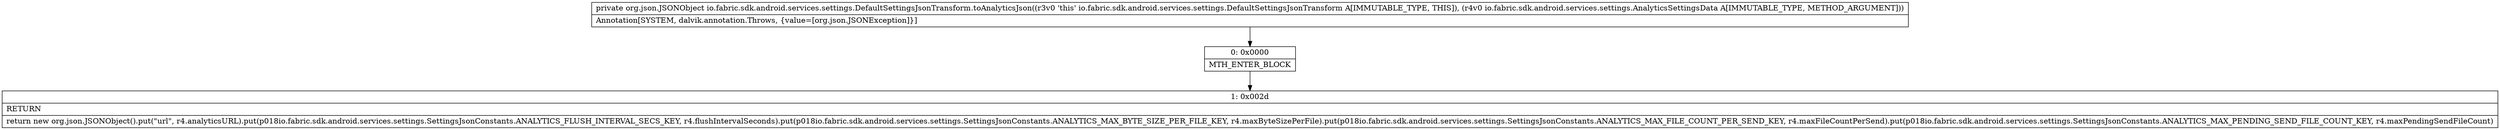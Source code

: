 digraph "CFG forio.fabric.sdk.android.services.settings.DefaultSettingsJsonTransform.toAnalyticsJson(Lio\/fabric\/sdk\/android\/services\/settings\/AnalyticsSettingsData;)Lorg\/json\/JSONObject;" {
Node_0 [shape=record,label="{0\:\ 0x0000|MTH_ENTER_BLOCK\l}"];
Node_1 [shape=record,label="{1\:\ 0x002d|RETURN\l|return new org.json.JSONObject().put(\"url\", r4.analyticsURL).put(p018io.fabric.sdk.android.services.settings.SettingsJsonConstants.ANALYTICS_FLUSH_INTERVAL_SECS_KEY, r4.flushIntervalSeconds).put(p018io.fabric.sdk.android.services.settings.SettingsJsonConstants.ANALYTICS_MAX_BYTE_SIZE_PER_FILE_KEY, r4.maxByteSizePerFile).put(p018io.fabric.sdk.android.services.settings.SettingsJsonConstants.ANALYTICS_MAX_FILE_COUNT_PER_SEND_KEY, r4.maxFileCountPerSend).put(p018io.fabric.sdk.android.services.settings.SettingsJsonConstants.ANALYTICS_MAX_PENDING_SEND_FILE_COUNT_KEY, r4.maxPendingSendFileCount)\l}"];
MethodNode[shape=record,label="{private org.json.JSONObject io.fabric.sdk.android.services.settings.DefaultSettingsJsonTransform.toAnalyticsJson((r3v0 'this' io.fabric.sdk.android.services.settings.DefaultSettingsJsonTransform A[IMMUTABLE_TYPE, THIS]), (r4v0 io.fabric.sdk.android.services.settings.AnalyticsSettingsData A[IMMUTABLE_TYPE, METHOD_ARGUMENT]))  | Annotation[SYSTEM, dalvik.annotation.Throws, \{value=[org.json.JSONException]\}]\l}"];
MethodNode -> Node_0;
Node_0 -> Node_1;
}

